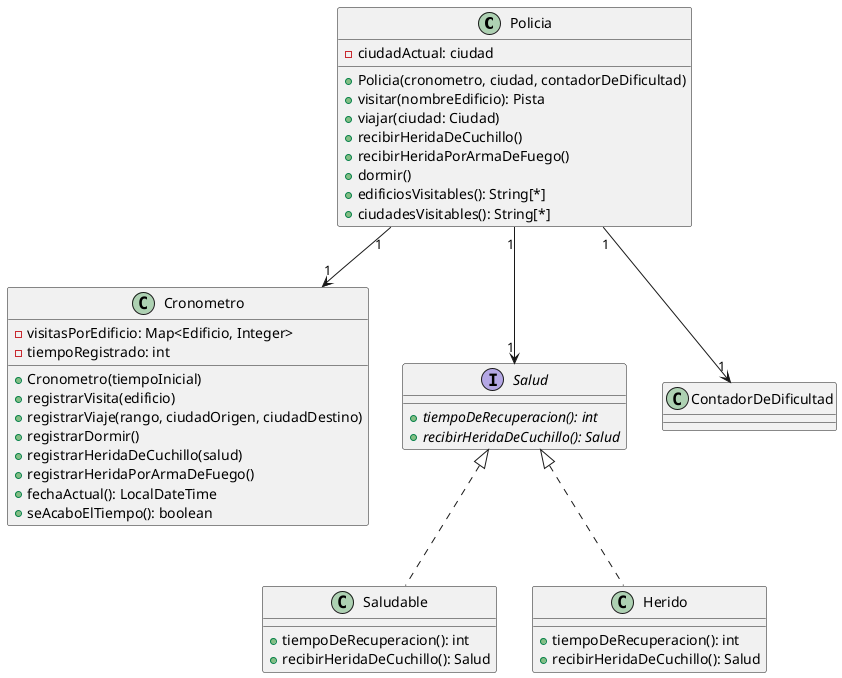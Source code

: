 @startuml

class Policia {
    - ciudadActual: ciudad
    + Policia(cronometro, ciudad, contadorDeDificultad)
    + visitar(nombreEdificio): Pista
    + viajar(ciudad: Ciudad)
    + recibirHeridaDeCuchillo()
    + recibirHeridaPorArmaDeFuego()
    + dormir()
    + edificiosVisitables(): String[*]
    + ciudadesVisitables(): String[*]
}

class Cronometro {
    - visitasPorEdificio: Map<Edificio, Integer>
    - tiempoRegistrado: int
    + Cronometro(tiempoInicial)
    + registrarVisita(edificio)
    + registrarViaje(rango, ciudadOrigen, ciudadDestino)
    + registrarDormir()
    + registrarHeridaDeCuchillo(salud)
    + registrarHeridaPorArmaDeFuego()
    + fechaActual(): LocalDateTime
    + seAcaboElTiempo(): boolean
}

interface Salud {
    + {abstract} tiempoDeRecuperacion(): int
    + {abstract} recibirHeridaDeCuchillo(): Salud
}

class Saludable implements Salud {
    + tiempoDeRecuperacion(): int
    + recibirHeridaDeCuchillo(): Salud
}
class Herido implements Salud {
    + tiempoDeRecuperacion(): int
    + recibirHeridaDeCuchillo(): Salud
}

Policia "1" --> "1" Cronometro
Policia "1" --> "1" ContadorDeDificultad
Policia "1" --> "1" Salud


@enduml
